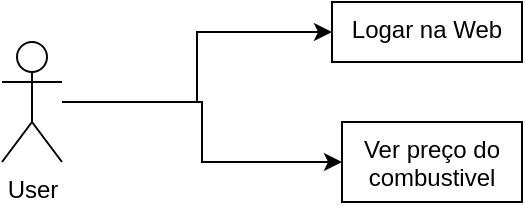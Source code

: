 <mxfile version="22.0.0" type="github">
  <diagram name="Página-1" id="7PEwG1WY2FLOrSVksg2T">
    <mxGraphModel dx="1155" dy="693" grid="1" gridSize="10" guides="1" tooltips="1" connect="1" arrows="1" fold="1" page="1" pageScale="1" pageWidth="827" pageHeight="1169" math="0" shadow="0">
      <root>
        <mxCell id="0" />
        <mxCell id="1" parent="0" />
        <mxCell id="aEVpYZM67eEgY-ULNLCZ-8" value="" style="edgeStyle=orthogonalEdgeStyle;rounded=0;orthogonalLoop=1;jettySize=auto;html=1;" edge="1" parent="1" source="aEVpYZM67eEgY-ULNLCZ-1" target="aEVpYZM67eEgY-ULNLCZ-7">
          <mxGeometry relative="1" as="geometry" />
        </mxCell>
        <mxCell id="aEVpYZM67eEgY-ULNLCZ-11" value="" style="edgeStyle=orthogonalEdgeStyle;rounded=0;orthogonalLoop=1;jettySize=auto;html=1;" edge="1" parent="1" source="aEVpYZM67eEgY-ULNLCZ-1" target="aEVpYZM67eEgY-ULNLCZ-10">
          <mxGeometry relative="1" as="geometry" />
        </mxCell>
        <mxCell id="aEVpYZM67eEgY-ULNLCZ-1" value="User" style="shape=umlActor;verticalLabelPosition=bottom;verticalAlign=top;html=1;" vertex="1" parent="1">
          <mxGeometry x="220" y="320" width="30" height="60" as="geometry" />
        </mxCell>
        <mxCell id="aEVpYZM67eEgY-ULNLCZ-7" value="Logar na Web" style="whiteSpace=wrap;html=1;verticalAlign=top;" vertex="1" parent="1">
          <mxGeometry x="385" y="300" width="95" height="30" as="geometry" />
        </mxCell>
        <mxCell id="aEVpYZM67eEgY-ULNLCZ-10" value="Ver preço do combustivel" style="whiteSpace=wrap;html=1;verticalAlign=top;" vertex="1" parent="1">
          <mxGeometry x="390" y="360" width="90" height="40" as="geometry" />
        </mxCell>
      </root>
    </mxGraphModel>
  </diagram>
</mxfile>
